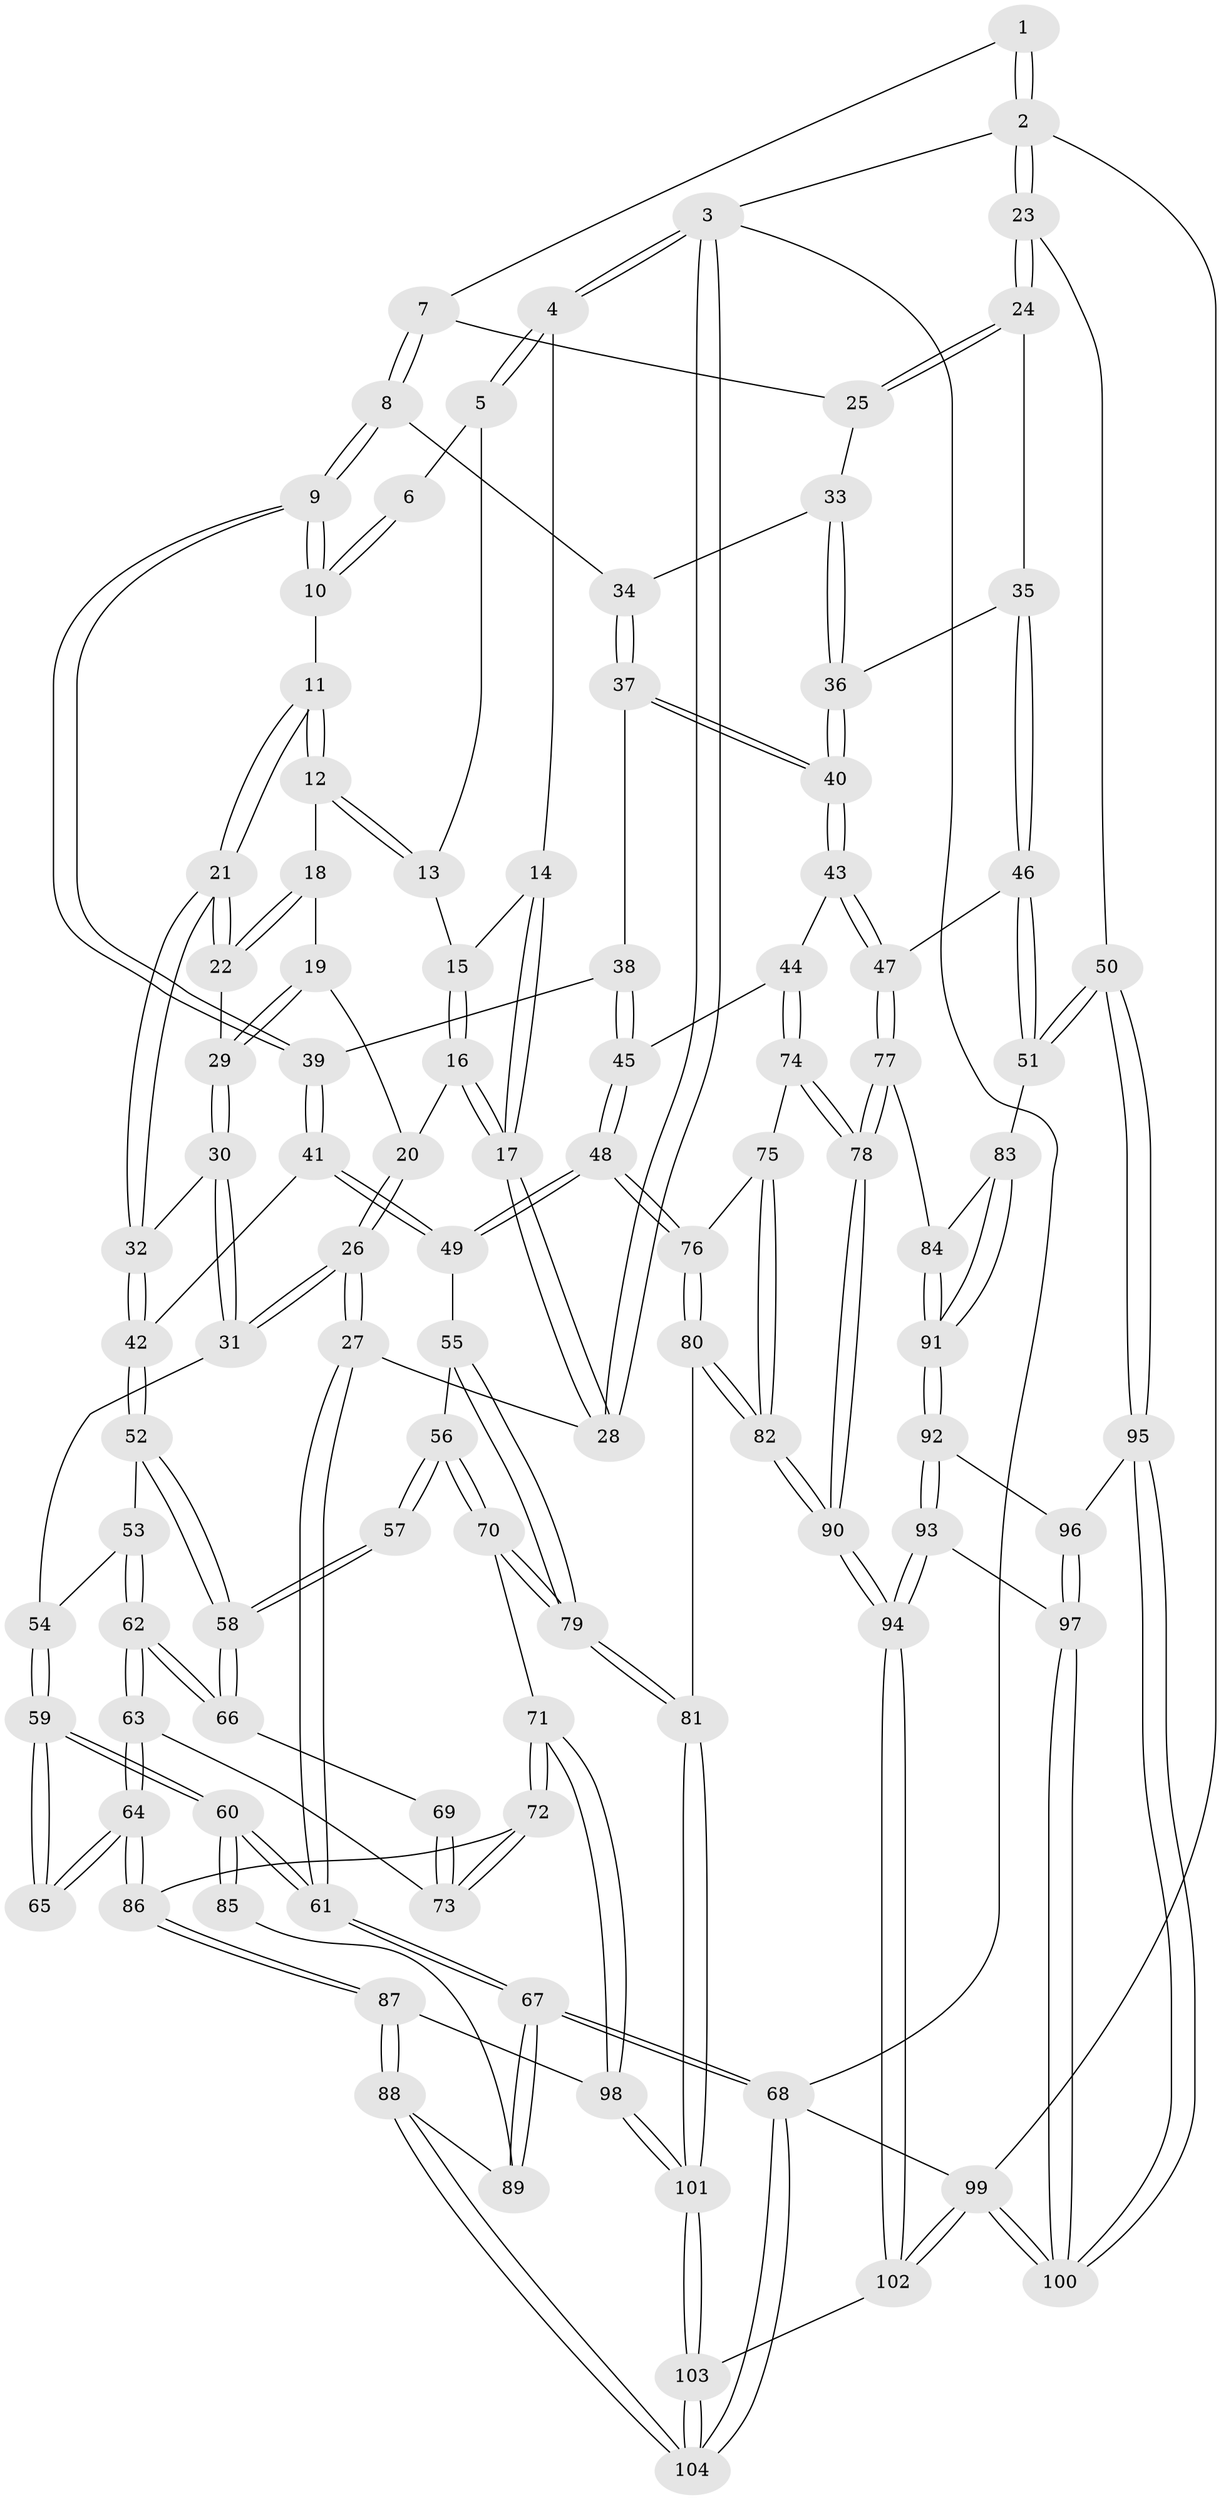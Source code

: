 // coarse degree distribution, {5: 0.22580645161290322, 3: 0.25806451612903225, 4: 0.3225806451612903, 7: 0.06451612903225806, 2: 0.03225806451612903, 1: 0.03225806451612903, 6: 0.03225806451612903, 8: 0.03225806451612903}
// Generated by graph-tools (version 1.1) at 2025/04/03/04/25 22:04:23]
// undirected, 104 vertices, 257 edges
graph export_dot {
graph [start="1"]
  node [color=gray90,style=filled];
  1 [pos="+0.7214545796587177+0"];
  2 [pos="+1+0"];
  3 [pos="+0+0"];
  4 [pos="+0+0"];
  5 [pos="+0.33246365962948266+0"];
  6 [pos="+0.4972576636445197+0"];
  7 [pos="+0.707721476583509+0.1410096671121906"];
  8 [pos="+0.5785142295705482+0.22013313667428955"];
  9 [pos="+0.5448495235871277+0.22878848365251744"];
  10 [pos="+0.5342440884079631+0.22517631021372106"];
  11 [pos="+0.509551535571932+0.22741636423583886"];
  12 [pos="+0.4063288339176853+0.16981776424901118"];
  13 [pos="+0.31380989012804916+0"];
  14 [pos="+0.17842775118958426+0.08365608045783408"];
  15 [pos="+0.21557455625441044+0.09183153193830802"];
  16 [pos="+0.2193035683702204+0.16895610435415356"];
  17 [pos="+0+0.13167392274684703"];
  18 [pos="+0.28944509108073274+0.19684692686293317"];
  19 [pos="+0.23228735424490274+0.19305652259223294"];
  20 [pos="+0.22674975524808072+0.18855313614165037"];
  21 [pos="+0.39827659322934256+0.33487069735110747"];
  22 [pos="+0.3279526952638453+0.2924649188529721"];
  23 [pos="+1+0.1970593079599535"];
  24 [pos="+1+0.21323250900934965"];
  25 [pos="+0.8920088860244996+0.21868785164625104"];
  26 [pos="+0+0.3850457718820257"];
  27 [pos="+0+0.36799693295769986"];
  28 [pos="+0+0.13521819104266614"];
  29 [pos="+0.23846697422070656+0.30147223793215894"];
  30 [pos="+0.2027914682240033+0.41825975756100475"];
  31 [pos="+0.04962349856034014+0.4358701873883291"];
  32 [pos="+0.3360501601791628+0.46853874620056873"];
  33 [pos="+0.7992927896547738+0.3171418494458674"];
  34 [pos="+0.7260987969707343+0.34124212280342975"];
  35 [pos="+0.8481462168311422+0.4612022222402638"];
  36 [pos="+0.8045001060564423+0.4674073372470653"];
  37 [pos="+0.7052153172913953+0.43870343125118416"];
  38 [pos="+0.6723774472677986+0.44773892809196053"];
  39 [pos="+0.5871706064940367+0.4541641825605802"];
  40 [pos="+0.7968476306406416+0.47175866821414075"];
  41 [pos="+0.5439612030584727+0.5216622160029158"];
  42 [pos="+0.3587869871898471+0.506074598727875"];
  43 [pos="+0.7732748525930258+0.6306309794208269"];
  44 [pos="+0.7407614163712494+0.6346225603658653"];
  45 [pos="+0.7385932121340488+0.6344378377428792"];
  46 [pos="+0.9875396912181289+0.644168286194792"];
  47 [pos="+0.8162966331801866+0.6545893114770692"];
  48 [pos="+0.6107380281673529+0.6422178597302456"];
  49 [pos="+0.5905687410696498+0.6309737281757046"];
  50 [pos="+1+0.659211688626137"];
  51 [pos="+1+0.6636397851273526"];
  52 [pos="+0.3510303663509653+0.5320816513136495"];
  53 [pos="+0.22757388026777117+0.6115398538404911"];
  54 [pos="+0.11586740349571838+0.5713652312268234"];
  55 [pos="+0.5737635452318588+0.6441138876586893"];
  56 [pos="+0.3879954816317534+0.6742798051284388"];
  57 [pos="+0.37472402059970045+0.6565758890731358"];
  58 [pos="+0.35523573594751245+0.5754481551468839"];
  59 [pos="+0.11257532788084924+0.6980112852361365"];
  60 [pos="+0+0.7160197307898978"];
  61 [pos="+0+0.7156079259243059"];
  62 [pos="+0.21905886423679088+0.6995420283613468"];
  63 [pos="+0.18074057743491226+0.7441767534670982"];
  64 [pos="+0.17530763246095946+0.7490662053350394"];
  65 [pos="+0.15130492633931483+0.7370899987343803"];
  66 [pos="+0.2503983607317085+0.6939145577262515"];
  67 [pos="+0+0.802831557314931"];
  68 [pos="+0+1"];
  69 [pos="+0.3039391082888325+0.7025365596646105"];
  70 [pos="+0.42475476257751127+0.8281575197258879"];
  71 [pos="+0.4140974435644448+0.8319204125700368"];
  72 [pos="+0.3569351442711316+0.8197450214653557"];
  73 [pos="+0.30641295018180215+0.7419542604644465"];
  74 [pos="+0.7125259515586387+0.7933196593113357"];
  75 [pos="+0.628001668181117+0.7244564101026313"];
  76 [pos="+0.6203137109836379+0.705010035198648"];
  77 [pos="+0.8063133383363946+0.780029595931686"];
  78 [pos="+0.7478763671881787+0.8695066101247922"];
  79 [pos="+0.43494166588965094+0.8300549638030019"];
  80 [pos="+0.5040303882489681+0.8732406183492394"];
  81 [pos="+0.48668472327236634+0.8662414274098061"];
  82 [pos="+0.612932222951036+0.9384972785282282"];
  83 [pos="+0.9134282985174671+0.8004999952657209"];
  84 [pos="+0.8308725205813896+0.7850425367922771"];
  85 [pos="+0.07230173721834045+0.7923069196563318"];
  86 [pos="+0.20181043303977192+0.8304510781865997"];
  87 [pos="+0.1694523232762714+0.9164319308597324"];
  88 [pos="+0.1550200526507382+0.9339278103904972"];
  89 [pos="+0.057063864136410604+0.8623891642002317"];
  90 [pos="+0.7180193589624656+1"];
  91 [pos="+0.8920834603906599+0.8677944177126617"];
  92 [pos="+0.8894930135548264+0.8763923886782411"];
  93 [pos="+0.7985355778047755+1"];
  94 [pos="+0.7298394460652483+1"];
  95 [pos="+1+0.678230230115327"];
  96 [pos="+0.9861043540076015+0.861882126684962"];
  97 [pos="+0.9538196005448444+0.9401757107167463"];
  98 [pos="+0.3460566990646548+0.9422654132562541"];
  99 [pos="+1+1"];
  100 [pos="+1+0.966943573801696"];
  101 [pos="+0.35633822910585405+1"];
  102 [pos="+0.7333344688741931+1"];
  103 [pos="+0.3482464707653167+1"];
  104 [pos="+0.04215732460863909+1"];
  1 -- 2;
  1 -- 2;
  1 -- 7;
  2 -- 3;
  2 -- 23;
  2 -- 23;
  2 -- 99;
  3 -- 4;
  3 -- 4;
  3 -- 28;
  3 -- 28;
  3 -- 68;
  4 -- 5;
  4 -- 5;
  4 -- 14;
  5 -- 6;
  5 -- 13;
  6 -- 10;
  6 -- 10;
  7 -- 8;
  7 -- 8;
  7 -- 25;
  8 -- 9;
  8 -- 9;
  8 -- 34;
  9 -- 10;
  9 -- 10;
  9 -- 39;
  9 -- 39;
  10 -- 11;
  11 -- 12;
  11 -- 12;
  11 -- 21;
  11 -- 21;
  12 -- 13;
  12 -- 13;
  12 -- 18;
  13 -- 15;
  14 -- 15;
  14 -- 17;
  14 -- 17;
  15 -- 16;
  15 -- 16;
  16 -- 17;
  16 -- 17;
  16 -- 20;
  17 -- 28;
  17 -- 28;
  18 -- 19;
  18 -- 22;
  18 -- 22;
  19 -- 20;
  19 -- 29;
  19 -- 29;
  20 -- 26;
  20 -- 26;
  21 -- 22;
  21 -- 22;
  21 -- 32;
  21 -- 32;
  22 -- 29;
  23 -- 24;
  23 -- 24;
  23 -- 50;
  24 -- 25;
  24 -- 25;
  24 -- 35;
  25 -- 33;
  26 -- 27;
  26 -- 27;
  26 -- 31;
  26 -- 31;
  27 -- 28;
  27 -- 61;
  27 -- 61;
  29 -- 30;
  29 -- 30;
  30 -- 31;
  30 -- 31;
  30 -- 32;
  31 -- 54;
  32 -- 42;
  32 -- 42;
  33 -- 34;
  33 -- 36;
  33 -- 36;
  34 -- 37;
  34 -- 37;
  35 -- 36;
  35 -- 46;
  35 -- 46;
  36 -- 40;
  36 -- 40;
  37 -- 38;
  37 -- 40;
  37 -- 40;
  38 -- 39;
  38 -- 45;
  38 -- 45;
  39 -- 41;
  39 -- 41;
  40 -- 43;
  40 -- 43;
  41 -- 42;
  41 -- 49;
  41 -- 49;
  42 -- 52;
  42 -- 52;
  43 -- 44;
  43 -- 47;
  43 -- 47;
  44 -- 45;
  44 -- 74;
  44 -- 74;
  45 -- 48;
  45 -- 48;
  46 -- 47;
  46 -- 51;
  46 -- 51;
  47 -- 77;
  47 -- 77;
  48 -- 49;
  48 -- 49;
  48 -- 76;
  48 -- 76;
  49 -- 55;
  50 -- 51;
  50 -- 51;
  50 -- 95;
  50 -- 95;
  51 -- 83;
  52 -- 53;
  52 -- 58;
  52 -- 58;
  53 -- 54;
  53 -- 62;
  53 -- 62;
  54 -- 59;
  54 -- 59;
  55 -- 56;
  55 -- 79;
  55 -- 79;
  56 -- 57;
  56 -- 57;
  56 -- 70;
  56 -- 70;
  57 -- 58;
  57 -- 58;
  58 -- 66;
  58 -- 66;
  59 -- 60;
  59 -- 60;
  59 -- 65;
  59 -- 65;
  60 -- 61;
  60 -- 61;
  60 -- 85;
  60 -- 85;
  61 -- 67;
  61 -- 67;
  62 -- 63;
  62 -- 63;
  62 -- 66;
  62 -- 66;
  63 -- 64;
  63 -- 64;
  63 -- 73;
  64 -- 65;
  64 -- 65;
  64 -- 86;
  64 -- 86;
  66 -- 69;
  67 -- 68;
  67 -- 68;
  67 -- 89;
  67 -- 89;
  68 -- 104;
  68 -- 104;
  68 -- 99;
  69 -- 73;
  69 -- 73;
  70 -- 71;
  70 -- 79;
  70 -- 79;
  71 -- 72;
  71 -- 72;
  71 -- 98;
  71 -- 98;
  72 -- 73;
  72 -- 73;
  72 -- 86;
  74 -- 75;
  74 -- 78;
  74 -- 78;
  75 -- 76;
  75 -- 82;
  75 -- 82;
  76 -- 80;
  76 -- 80;
  77 -- 78;
  77 -- 78;
  77 -- 84;
  78 -- 90;
  78 -- 90;
  79 -- 81;
  79 -- 81;
  80 -- 81;
  80 -- 82;
  80 -- 82;
  81 -- 101;
  81 -- 101;
  82 -- 90;
  82 -- 90;
  83 -- 84;
  83 -- 91;
  83 -- 91;
  84 -- 91;
  84 -- 91;
  85 -- 89;
  86 -- 87;
  86 -- 87;
  87 -- 88;
  87 -- 88;
  87 -- 98;
  88 -- 89;
  88 -- 104;
  88 -- 104;
  90 -- 94;
  90 -- 94;
  91 -- 92;
  91 -- 92;
  92 -- 93;
  92 -- 93;
  92 -- 96;
  93 -- 94;
  93 -- 94;
  93 -- 97;
  94 -- 102;
  94 -- 102;
  95 -- 96;
  95 -- 100;
  95 -- 100;
  96 -- 97;
  96 -- 97;
  97 -- 100;
  97 -- 100;
  98 -- 101;
  98 -- 101;
  99 -- 100;
  99 -- 100;
  99 -- 102;
  99 -- 102;
  101 -- 103;
  101 -- 103;
  102 -- 103;
  103 -- 104;
  103 -- 104;
}
